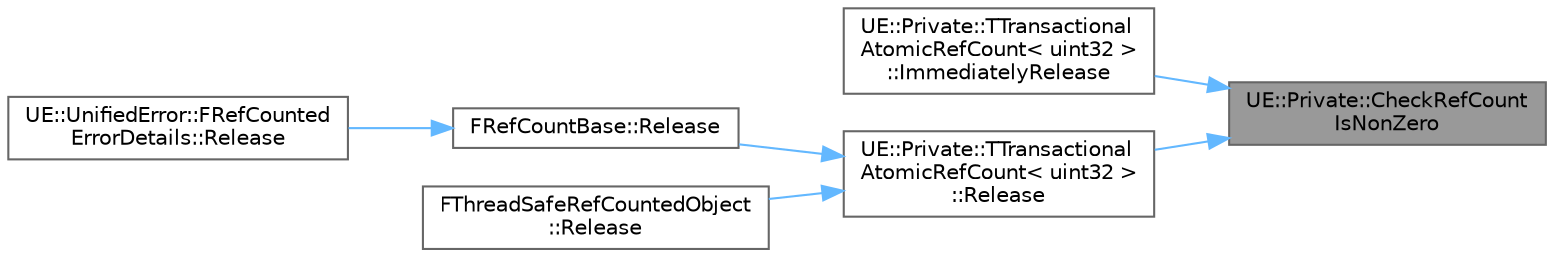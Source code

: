 digraph "UE::Private::CheckRefCountIsNonZero"
{
 // INTERACTIVE_SVG=YES
 // LATEX_PDF_SIZE
  bgcolor="transparent";
  edge [fontname=Helvetica,fontsize=10,labelfontname=Helvetica,labelfontsize=10];
  node [fontname=Helvetica,fontsize=10,shape=box,height=0.2,width=0.4];
  rankdir="RL";
  Node1 [id="Node000001",label="UE::Private::CheckRefCount\lIsNonZero",height=0.2,width=0.4,color="gray40", fillcolor="grey60", style="filled", fontcolor="black",tooltip=" "];
  Node1 -> Node2 [id="edge1_Node000001_Node000002",dir="back",color="steelblue1",style="solid",tooltip=" "];
  Node2 [id="Node000002",label="UE::Private::TTransactional\lAtomicRefCount\< uint32 \>\l::ImmediatelyRelease",height=0.2,width=0.4,color="grey40", fillcolor="white", style="filled",URL="$d9/dab/classUE_1_1Private_1_1TTransactionalAtomicRefCount.html#acc124d7da40b783e4ba07c4050e685bb",tooltip=" "];
  Node1 -> Node3 [id="edge2_Node000001_Node000003",dir="back",color="steelblue1",style="solid",tooltip=" "];
  Node3 [id="Node000003",label="UE::Private::TTransactional\lAtomicRefCount\< uint32 \>\l::Release",height=0.2,width=0.4,color="grey40", fillcolor="white", style="filled",URL="$d9/dab/classUE_1_1Private_1_1TTransactionalAtomicRefCount.html#a33b71efda5bc7a257ea270f38e871cf6",tooltip=" "];
  Node3 -> Node4 [id="edge3_Node000003_Node000004",dir="back",color="steelblue1",style="solid",tooltip=" "];
  Node4 [id="Node000004",label="FRefCountBase::Release",height=0.2,width=0.4,color="grey40", fillcolor="white", style="filled",URL="$d8/df6/classFRefCountBase.html#ab028e11c4b7e4d51c4942108555d5078",tooltip=" "];
  Node4 -> Node5 [id="edge4_Node000004_Node000005",dir="back",color="steelblue1",style="solid",tooltip=" "];
  Node5 [id="Node000005",label="UE::UnifiedError::FRefCounted\lErrorDetails::Release",height=0.2,width=0.4,color="grey40", fillcolor="white", style="filled",URL="$dd/dc2/classUE_1_1UnifiedError_1_1FRefCountedErrorDetails.html#aed494f234e3a35d44598240f0e9383d5",tooltip=" "];
  Node3 -> Node6 [id="edge5_Node000003_Node000006",dir="back",color="steelblue1",style="solid",tooltip=" "];
  Node6 [id="Node000006",label="FThreadSafeRefCountedObject\l::Release",height=0.2,width=0.4,color="grey40", fillcolor="white", style="filled",URL="$de/dec/classFThreadSafeRefCountedObject.html#af819fb357cb3c6e8a840196cc21378cf",tooltip=" "];
}
